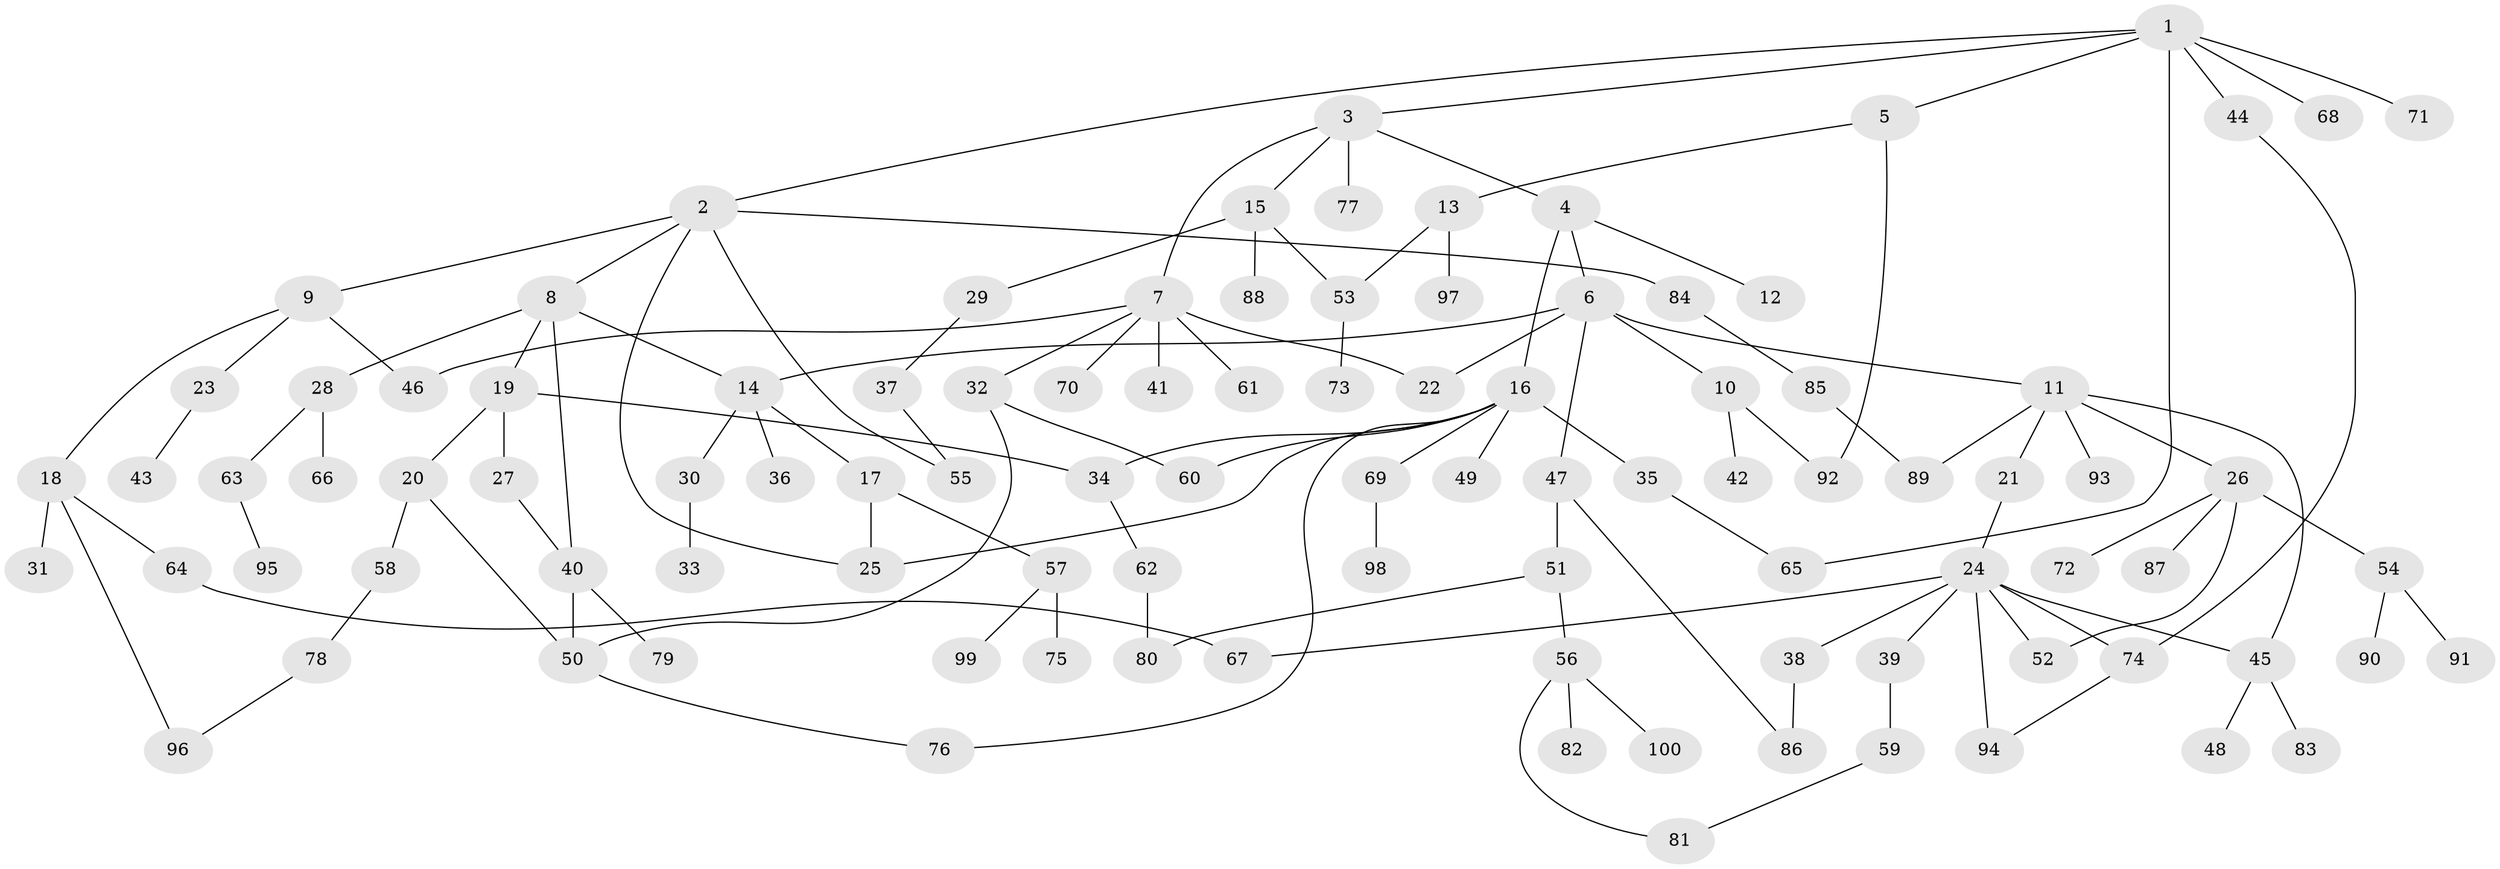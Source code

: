 // Generated by graph-tools (version 1.1) at 2025/00/03/09/25 03:00:58]
// undirected, 100 vertices, 124 edges
graph export_dot {
graph [start="1"]
  node [color=gray90,style=filled];
  1;
  2;
  3;
  4;
  5;
  6;
  7;
  8;
  9;
  10;
  11;
  12;
  13;
  14;
  15;
  16;
  17;
  18;
  19;
  20;
  21;
  22;
  23;
  24;
  25;
  26;
  27;
  28;
  29;
  30;
  31;
  32;
  33;
  34;
  35;
  36;
  37;
  38;
  39;
  40;
  41;
  42;
  43;
  44;
  45;
  46;
  47;
  48;
  49;
  50;
  51;
  52;
  53;
  54;
  55;
  56;
  57;
  58;
  59;
  60;
  61;
  62;
  63;
  64;
  65;
  66;
  67;
  68;
  69;
  70;
  71;
  72;
  73;
  74;
  75;
  76;
  77;
  78;
  79;
  80;
  81;
  82;
  83;
  84;
  85;
  86;
  87;
  88;
  89;
  90;
  91;
  92;
  93;
  94;
  95;
  96;
  97;
  98;
  99;
  100;
  1 -- 2;
  1 -- 3;
  1 -- 5;
  1 -- 44;
  1 -- 68;
  1 -- 71;
  1 -- 65;
  2 -- 8;
  2 -- 9;
  2 -- 25;
  2 -- 55;
  2 -- 84;
  3 -- 4;
  3 -- 7;
  3 -- 15;
  3 -- 77;
  4 -- 6;
  4 -- 12;
  4 -- 16;
  5 -- 13;
  5 -- 92;
  6 -- 10;
  6 -- 11;
  6 -- 14;
  6 -- 22;
  6 -- 47;
  7 -- 32;
  7 -- 41;
  7 -- 46;
  7 -- 61;
  7 -- 70;
  7 -- 22;
  8 -- 19;
  8 -- 28;
  8 -- 40;
  8 -- 14;
  9 -- 18;
  9 -- 23;
  9 -- 46;
  10 -- 42;
  10 -- 92;
  11 -- 21;
  11 -- 26;
  11 -- 93;
  11 -- 45;
  11 -- 89;
  13 -- 53;
  13 -- 97;
  14 -- 17;
  14 -- 30;
  14 -- 36;
  15 -- 29;
  15 -- 88;
  15 -- 53;
  16 -- 35;
  16 -- 49;
  16 -- 60;
  16 -- 69;
  16 -- 76;
  16 -- 25;
  16 -- 34;
  17 -- 57;
  17 -- 25;
  18 -- 31;
  18 -- 64;
  18 -- 96;
  19 -- 20;
  19 -- 27;
  19 -- 34;
  20 -- 58;
  20 -- 50;
  21 -- 24;
  23 -- 43;
  24 -- 38;
  24 -- 39;
  24 -- 45;
  24 -- 67;
  24 -- 52;
  24 -- 74;
  24 -- 94;
  26 -- 52;
  26 -- 54;
  26 -- 72;
  26 -- 87;
  27 -- 40;
  28 -- 63;
  28 -- 66;
  29 -- 37;
  30 -- 33;
  32 -- 60;
  32 -- 50;
  34 -- 62;
  35 -- 65;
  37 -- 55;
  38 -- 86;
  39 -- 59;
  40 -- 50;
  40 -- 79;
  44 -- 74;
  45 -- 48;
  45 -- 83;
  47 -- 51;
  47 -- 86;
  50 -- 76;
  51 -- 56;
  51 -- 80;
  53 -- 73;
  54 -- 90;
  54 -- 91;
  56 -- 81;
  56 -- 82;
  56 -- 100;
  57 -- 75;
  57 -- 99;
  58 -- 78;
  59 -- 81;
  62 -- 80;
  63 -- 95;
  64 -- 67;
  69 -- 98;
  74 -- 94;
  78 -- 96;
  84 -- 85;
  85 -- 89;
}
